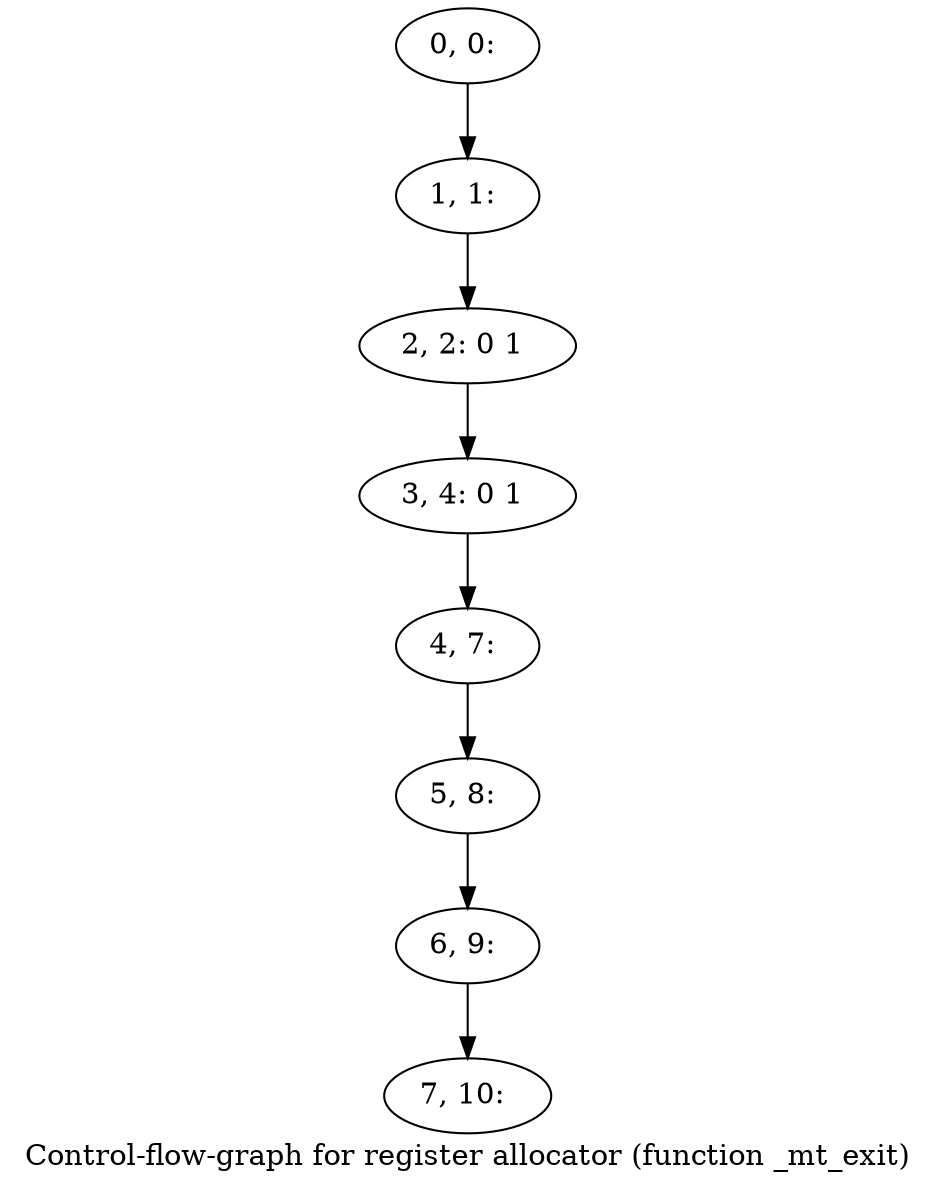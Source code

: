 digraph G {
graph [label="Control-flow-graph for register allocator (function _mt_exit)"]
0[label="0, 0: "];
1[label="1, 1: "];
2[label="2, 2: 0 1 "];
3[label="3, 4: 0 1 "];
4[label="4, 7: "];
5[label="5, 8: "];
6[label="6, 9: "];
7[label="7, 10: "];
0->1 ;
1->2 ;
2->3 ;
3->4 ;
4->5 ;
5->6 ;
6->7 ;
}
